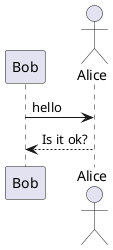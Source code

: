 {
  "sha1": "mgcmg6sf2f1hnr6uzznr6u1p4b9dy2o",
  "insertion": {
    "when": "2024-06-03T18:59:35.203Z",
    "user": "plantuml@gmail.com"
  }
}
@startuml
participant Bob
actor Alice

Bob -> Alice : hello
Alice --> Bob : Is it ok?
@enduml
